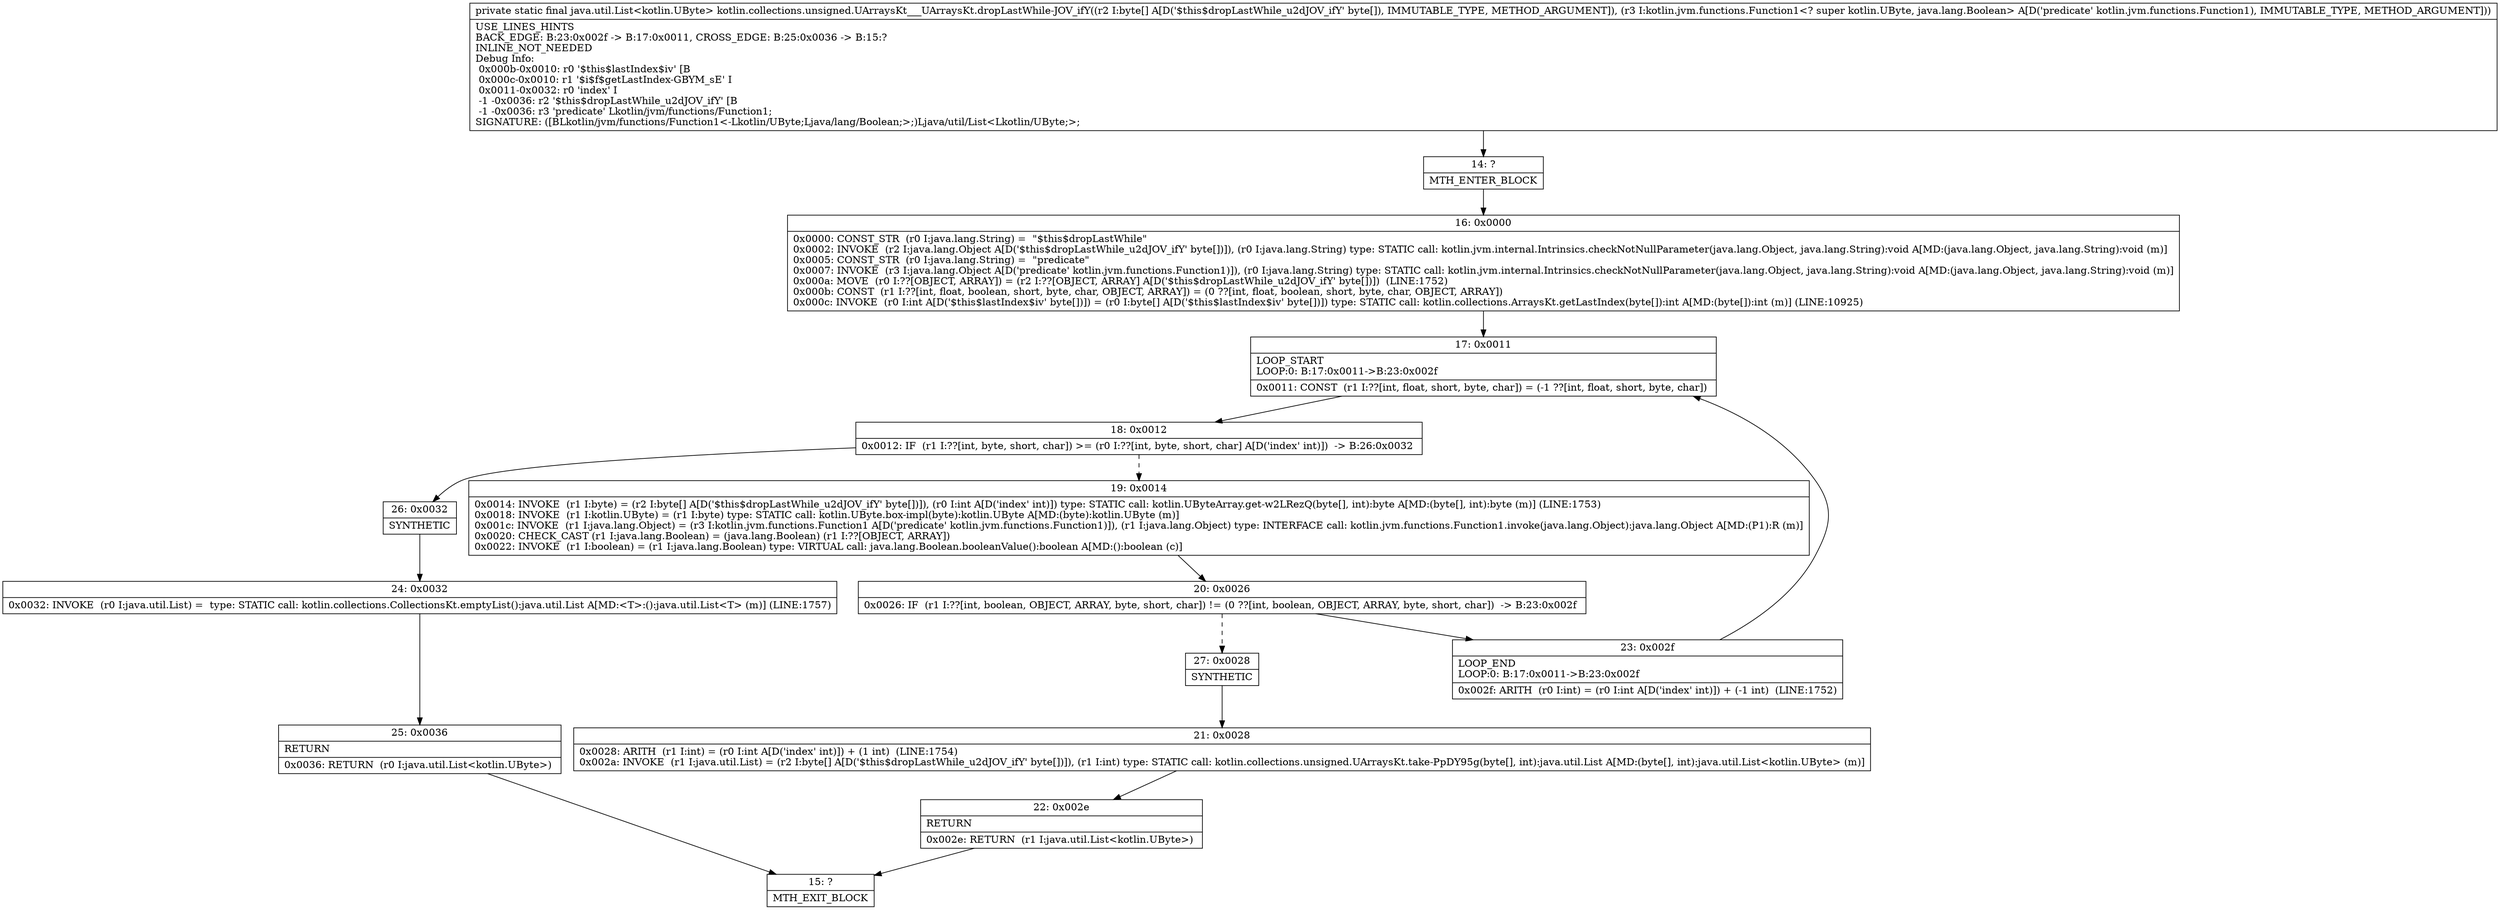 digraph "CFG forkotlin.collections.unsigned.UArraysKt___UArraysKt.dropLastWhile\-JOV_ifY([BLkotlin\/jvm\/functions\/Function1;)Ljava\/util\/List;" {
Node_14 [shape=record,label="{14\:\ ?|MTH_ENTER_BLOCK\l}"];
Node_16 [shape=record,label="{16\:\ 0x0000|0x0000: CONST_STR  (r0 I:java.lang.String) =  \"$this$dropLastWhile\" \l0x0002: INVOKE  (r2 I:java.lang.Object A[D('$this$dropLastWhile_u2dJOV_ifY' byte[])]), (r0 I:java.lang.String) type: STATIC call: kotlin.jvm.internal.Intrinsics.checkNotNullParameter(java.lang.Object, java.lang.String):void A[MD:(java.lang.Object, java.lang.String):void (m)]\l0x0005: CONST_STR  (r0 I:java.lang.String) =  \"predicate\" \l0x0007: INVOKE  (r3 I:java.lang.Object A[D('predicate' kotlin.jvm.functions.Function1)]), (r0 I:java.lang.String) type: STATIC call: kotlin.jvm.internal.Intrinsics.checkNotNullParameter(java.lang.Object, java.lang.String):void A[MD:(java.lang.Object, java.lang.String):void (m)]\l0x000a: MOVE  (r0 I:??[OBJECT, ARRAY]) = (r2 I:??[OBJECT, ARRAY] A[D('$this$dropLastWhile_u2dJOV_ifY' byte[])])  (LINE:1752)\l0x000b: CONST  (r1 I:??[int, float, boolean, short, byte, char, OBJECT, ARRAY]) = (0 ??[int, float, boolean, short, byte, char, OBJECT, ARRAY]) \l0x000c: INVOKE  (r0 I:int A[D('$this$lastIndex$iv' byte[])]) = (r0 I:byte[] A[D('$this$lastIndex$iv' byte[])]) type: STATIC call: kotlin.collections.ArraysKt.getLastIndex(byte[]):int A[MD:(byte[]):int (m)] (LINE:10925)\l}"];
Node_17 [shape=record,label="{17\:\ 0x0011|LOOP_START\lLOOP:0: B:17:0x0011\-\>B:23:0x002f\l|0x0011: CONST  (r1 I:??[int, float, short, byte, char]) = (\-1 ??[int, float, short, byte, char]) \l}"];
Node_18 [shape=record,label="{18\:\ 0x0012|0x0012: IF  (r1 I:??[int, byte, short, char]) \>= (r0 I:??[int, byte, short, char] A[D('index' int)])  \-\> B:26:0x0032 \l}"];
Node_19 [shape=record,label="{19\:\ 0x0014|0x0014: INVOKE  (r1 I:byte) = (r2 I:byte[] A[D('$this$dropLastWhile_u2dJOV_ifY' byte[])]), (r0 I:int A[D('index' int)]) type: STATIC call: kotlin.UByteArray.get\-w2LRezQ(byte[], int):byte A[MD:(byte[], int):byte (m)] (LINE:1753)\l0x0018: INVOKE  (r1 I:kotlin.UByte) = (r1 I:byte) type: STATIC call: kotlin.UByte.box\-impl(byte):kotlin.UByte A[MD:(byte):kotlin.UByte (m)]\l0x001c: INVOKE  (r1 I:java.lang.Object) = (r3 I:kotlin.jvm.functions.Function1 A[D('predicate' kotlin.jvm.functions.Function1)]), (r1 I:java.lang.Object) type: INTERFACE call: kotlin.jvm.functions.Function1.invoke(java.lang.Object):java.lang.Object A[MD:(P1):R (m)]\l0x0020: CHECK_CAST (r1 I:java.lang.Boolean) = (java.lang.Boolean) (r1 I:??[OBJECT, ARRAY]) \l0x0022: INVOKE  (r1 I:boolean) = (r1 I:java.lang.Boolean) type: VIRTUAL call: java.lang.Boolean.booleanValue():boolean A[MD:():boolean (c)]\l}"];
Node_20 [shape=record,label="{20\:\ 0x0026|0x0026: IF  (r1 I:??[int, boolean, OBJECT, ARRAY, byte, short, char]) != (0 ??[int, boolean, OBJECT, ARRAY, byte, short, char])  \-\> B:23:0x002f \l}"];
Node_23 [shape=record,label="{23\:\ 0x002f|LOOP_END\lLOOP:0: B:17:0x0011\-\>B:23:0x002f\l|0x002f: ARITH  (r0 I:int) = (r0 I:int A[D('index' int)]) + (\-1 int)  (LINE:1752)\l}"];
Node_27 [shape=record,label="{27\:\ 0x0028|SYNTHETIC\l}"];
Node_21 [shape=record,label="{21\:\ 0x0028|0x0028: ARITH  (r1 I:int) = (r0 I:int A[D('index' int)]) + (1 int)  (LINE:1754)\l0x002a: INVOKE  (r1 I:java.util.List) = (r2 I:byte[] A[D('$this$dropLastWhile_u2dJOV_ifY' byte[])]), (r1 I:int) type: STATIC call: kotlin.collections.unsigned.UArraysKt.take\-PpDY95g(byte[], int):java.util.List A[MD:(byte[], int):java.util.List\<kotlin.UByte\> (m)]\l}"];
Node_22 [shape=record,label="{22\:\ 0x002e|RETURN\l|0x002e: RETURN  (r1 I:java.util.List\<kotlin.UByte\>) \l}"];
Node_15 [shape=record,label="{15\:\ ?|MTH_EXIT_BLOCK\l}"];
Node_26 [shape=record,label="{26\:\ 0x0032|SYNTHETIC\l}"];
Node_24 [shape=record,label="{24\:\ 0x0032|0x0032: INVOKE  (r0 I:java.util.List) =  type: STATIC call: kotlin.collections.CollectionsKt.emptyList():java.util.List A[MD:\<T\>:():java.util.List\<T\> (m)] (LINE:1757)\l}"];
Node_25 [shape=record,label="{25\:\ 0x0036|RETURN\l|0x0036: RETURN  (r0 I:java.util.List\<kotlin.UByte\>) \l}"];
MethodNode[shape=record,label="{private static final java.util.List\<kotlin.UByte\> kotlin.collections.unsigned.UArraysKt___UArraysKt.dropLastWhile\-JOV_ifY((r2 I:byte[] A[D('$this$dropLastWhile_u2dJOV_ifY' byte[]), IMMUTABLE_TYPE, METHOD_ARGUMENT]), (r3 I:kotlin.jvm.functions.Function1\<? super kotlin.UByte, java.lang.Boolean\> A[D('predicate' kotlin.jvm.functions.Function1), IMMUTABLE_TYPE, METHOD_ARGUMENT]))  | USE_LINES_HINTS\lBACK_EDGE: B:23:0x002f \-\> B:17:0x0011, CROSS_EDGE: B:25:0x0036 \-\> B:15:?\lINLINE_NOT_NEEDED\lDebug Info:\l  0x000b\-0x0010: r0 '$this$lastIndex$iv' [B\l  0x000c\-0x0010: r1 '$i$f$getLastIndex\-GBYM_sE' I\l  0x0011\-0x0032: r0 'index' I\l  \-1 \-0x0036: r2 '$this$dropLastWhile_u2dJOV_ifY' [B\l  \-1 \-0x0036: r3 'predicate' Lkotlin\/jvm\/functions\/Function1;\lSIGNATURE: ([BLkotlin\/jvm\/functions\/Function1\<\-Lkotlin\/UByte;Ljava\/lang\/Boolean;\>;)Ljava\/util\/List\<Lkotlin\/UByte;\>;\l}"];
MethodNode -> Node_14;Node_14 -> Node_16;
Node_16 -> Node_17;
Node_17 -> Node_18;
Node_18 -> Node_19[style=dashed];
Node_18 -> Node_26;
Node_19 -> Node_20;
Node_20 -> Node_23;
Node_20 -> Node_27[style=dashed];
Node_23 -> Node_17;
Node_27 -> Node_21;
Node_21 -> Node_22;
Node_22 -> Node_15;
Node_26 -> Node_24;
Node_24 -> Node_25;
Node_25 -> Node_15;
}

